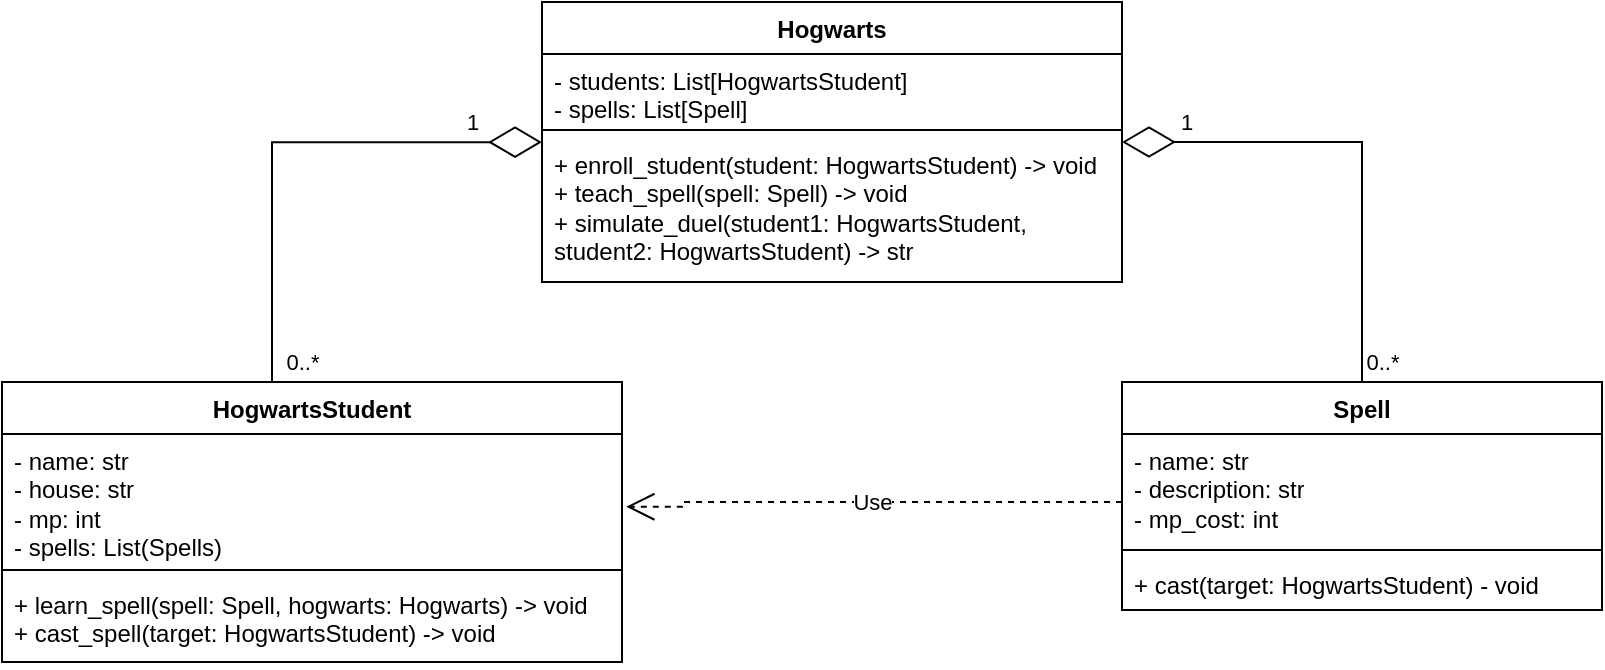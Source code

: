 <mxfile version="26.0.9">
  <diagram name="Страница — 1" id="KtgKwt1HHfoGlmybZ1kl">
    <mxGraphModel dx="1050" dy="629" grid="1" gridSize="10" guides="1" tooltips="1" connect="1" arrows="1" fold="1" page="1" pageScale="1" pageWidth="827" pageHeight="1169" math="0" shadow="0">
      <root>
        <mxCell id="0" />
        <mxCell id="1" parent="0" />
        <mxCell id="2H7cSJI9YiODnvcz6EyT-1" value="HogwartsStudent" style="swimlane;fontStyle=1;align=center;verticalAlign=top;childLayout=stackLayout;horizontal=1;startSize=26;horizontalStack=0;resizeParent=1;resizeParentMax=0;resizeLast=0;collapsible=1;marginBottom=0;whiteSpace=wrap;html=1;" vertex="1" parent="1">
          <mxGeometry x="10" y="200" width="310" height="140" as="geometry" />
        </mxCell>
        <mxCell id="2H7cSJI9YiODnvcz6EyT-2" value="- name: str&lt;div&gt;- house: str&lt;/div&gt;&lt;div&gt;- mp: int&lt;/div&gt;&lt;div&gt;- spells: List(Spells)&lt;/div&gt;" style="text;strokeColor=none;fillColor=none;align=left;verticalAlign=top;spacingLeft=4;spacingRight=4;overflow=hidden;rotatable=0;points=[[0,0.5],[1,0.5]];portConstraint=eastwest;whiteSpace=wrap;html=1;" vertex="1" parent="2H7cSJI9YiODnvcz6EyT-1">
          <mxGeometry y="26" width="310" height="64" as="geometry" />
        </mxCell>
        <mxCell id="2H7cSJI9YiODnvcz6EyT-3" value="" style="line;strokeWidth=1;fillColor=none;align=left;verticalAlign=middle;spacingTop=-1;spacingLeft=3;spacingRight=3;rotatable=0;labelPosition=right;points=[];portConstraint=eastwest;strokeColor=inherit;" vertex="1" parent="2H7cSJI9YiODnvcz6EyT-1">
          <mxGeometry y="90" width="310" height="8" as="geometry" />
        </mxCell>
        <mxCell id="2H7cSJI9YiODnvcz6EyT-4" value="+ learn_spell(spell: Spell, hogwarts: Hogwarts) -&amp;gt; void&lt;div&gt;+ cast_spell(target: HogwartsStudent) -&amp;gt; void&lt;/div&gt;" style="text;strokeColor=none;fillColor=none;align=left;verticalAlign=top;spacingLeft=4;spacingRight=4;overflow=hidden;rotatable=0;points=[[0,0.5],[1,0.5]];portConstraint=eastwest;whiteSpace=wrap;html=1;" vertex="1" parent="2H7cSJI9YiODnvcz6EyT-1">
          <mxGeometry y="98" width="310" height="42" as="geometry" />
        </mxCell>
        <mxCell id="2H7cSJI9YiODnvcz6EyT-5" value="Spell" style="swimlane;fontStyle=1;align=center;verticalAlign=top;childLayout=stackLayout;horizontal=1;startSize=26;horizontalStack=0;resizeParent=1;resizeParentMax=0;resizeLast=0;collapsible=1;marginBottom=0;whiteSpace=wrap;html=1;" vertex="1" parent="1">
          <mxGeometry x="570" y="200" width="240" height="114" as="geometry" />
        </mxCell>
        <mxCell id="2H7cSJI9YiODnvcz6EyT-6" value="- name: str&lt;div&gt;- description: str&lt;/div&gt;&lt;div&gt;- mp_cost: int&lt;/div&gt;" style="text;strokeColor=none;fillColor=none;align=left;verticalAlign=top;spacingLeft=4;spacingRight=4;overflow=hidden;rotatable=0;points=[[0,0.5],[1,0.5]];portConstraint=eastwest;whiteSpace=wrap;html=1;" vertex="1" parent="2H7cSJI9YiODnvcz6EyT-5">
          <mxGeometry y="26" width="240" height="54" as="geometry" />
        </mxCell>
        <mxCell id="2H7cSJI9YiODnvcz6EyT-7" value="" style="line;strokeWidth=1;fillColor=none;align=left;verticalAlign=middle;spacingTop=-1;spacingLeft=3;spacingRight=3;rotatable=0;labelPosition=right;points=[];portConstraint=eastwest;strokeColor=inherit;" vertex="1" parent="2H7cSJI9YiODnvcz6EyT-5">
          <mxGeometry y="80" width="240" height="8" as="geometry" />
        </mxCell>
        <mxCell id="2H7cSJI9YiODnvcz6EyT-8" value="+ cast(target: HogwartsStudent) - void" style="text;strokeColor=none;fillColor=none;align=left;verticalAlign=top;spacingLeft=4;spacingRight=4;overflow=hidden;rotatable=0;points=[[0,0.5],[1,0.5]];portConstraint=eastwest;whiteSpace=wrap;html=1;" vertex="1" parent="2H7cSJI9YiODnvcz6EyT-5">
          <mxGeometry y="88" width="240" height="26" as="geometry" />
        </mxCell>
        <mxCell id="2H7cSJI9YiODnvcz6EyT-9" value="Hogwarts" style="swimlane;fontStyle=1;align=center;verticalAlign=top;childLayout=stackLayout;horizontal=1;startSize=26;horizontalStack=0;resizeParent=1;resizeParentMax=0;resizeLast=0;collapsible=1;marginBottom=0;whiteSpace=wrap;html=1;" vertex="1" parent="1">
          <mxGeometry x="280" y="10" width="290" height="140" as="geometry" />
        </mxCell>
        <mxCell id="2H7cSJI9YiODnvcz6EyT-10" value="- students: List[HogwartsStudent]&lt;div&gt;- spells: List[Spell]&lt;/div&gt;" style="text;strokeColor=none;fillColor=none;align=left;verticalAlign=top;spacingLeft=4;spacingRight=4;overflow=hidden;rotatable=0;points=[[0,0.5],[1,0.5]];portConstraint=eastwest;whiteSpace=wrap;html=1;" vertex="1" parent="2H7cSJI9YiODnvcz6EyT-9">
          <mxGeometry y="26" width="290" height="34" as="geometry" />
        </mxCell>
        <mxCell id="2H7cSJI9YiODnvcz6EyT-11" value="" style="line;strokeWidth=1;fillColor=none;align=left;verticalAlign=middle;spacingTop=-1;spacingLeft=3;spacingRight=3;rotatable=0;labelPosition=right;points=[];portConstraint=eastwest;strokeColor=inherit;" vertex="1" parent="2H7cSJI9YiODnvcz6EyT-9">
          <mxGeometry y="60" width="290" height="8" as="geometry" />
        </mxCell>
        <mxCell id="2H7cSJI9YiODnvcz6EyT-12" value="+ enroll_student(student: HogwartsStudent) -&amp;gt; void&lt;div&gt;+ teach_spell(spell: Spell) -&amp;gt; void&lt;/div&gt;&lt;div&gt;+ simulate_duel(student1: HogwartsStudent, student2: HogwartsStudent) -&amp;gt; str&lt;/div&gt;" style="text;strokeColor=none;fillColor=none;align=left;verticalAlign=top;spacingLeft=4;spacingRight=4;overflow=hidden;rotatable=0;points=[[0,0.5],[1,0.5]];portConstraint=eastwest;whiteSpace=wrap;html=1;" vertex="1" parent="2H7cSJI9YiODnvcz6EyT-9">
          <mxGeometry y="68" width="290" height="72" as="geometry" />
        </mxCell>
        <mxCell id="2H7cSJI9YiODnvcz6EyT-13" value="" style="endArrow=diamondThin;endFill=0;endSize=24;html=1;rounded=0;exitX=0.5;exitY=0;exitDx=0;exitDy=0;edgeStyle=orthogonalEdgeStyle;entryX=0;entryY=0.029;entryDx=0;entryDy=0;entryPerimeter=0;" edge="1" parent="1" source="2H7cSJI9YiODnvcz6EyT-1" target="2H7cSJI9YiODnvcz6EyT-12">
          <mxGeometry width="160" relative="1" as="geometry">
            <mxPoint x="110" y="79.58" as="sourcePoint" />
            <mxPoint x="279" y="80" as="targetPoint" />
            <Array as="points">
              <mxPoint x="145" y="80" />
            </Array>
          </mxGeometry>
        </mxCell>
        <mxCell id="2H7cSJI9YiODnvcz6EyT-14" value="1" style="edgeLabel;html=1;align=center;verticalAlign=middle;resizable=0;points=[];" vertex="1" connectable="0" parent="2H7cSJI9YiODnvcz6EyT-13">
          <mxGeometry x="0.741" relative="1" as="geometry">
            <mxPoint y="-10" as="offset" />
          </mxGeometry>
        </mxCell>
        <mxCell id="2H7cSJI9YiODnvcz6EyT-15" value="0..*" style="edgeLabel;html=1;align=center;verticalAlign=middle;resizable=0;points=[];" vertex="1" connectable="0" parent="2H7cSJI9YiODnvcz6EyT-13">
          <mxGeometry x="-0.834" relative="1" as="geometry">
            <mxPoint x="15" y="-7" as="offset" />
          </mxGeometry>
        </mxCell>
        <mxCell id="2H7cSJI9YiODnvcz6EyT-16" value="" style="endArrow=diamondThin;endFill=0;endSize=24;html=1;rounded=0;exitX=0.5;exitY=0;exitDx=0;exitDy=0;entryX=1;entryY=0.5;entryDx=0;entryDy=0;edgeStyle=orthogonalEdgeStyle;" edge="1" parent="1" source="2H7cSJI9YiODnvcz6EyT-5" target="2H7cSJI9YiODnvcz6EyT-9">
          <mxGeometry width="160" relative="1" as="geometry">
            <mxPoint x="580" y="130" as="sourcePoint" />
            <mxPoint x="650" y="70" as="targetPoint" />
          </mxGeometry>
        </mxCell>
        <mxCell id="2H7cSJI9YiODnvcz6EyT-17" value="1" style="edgeLabel;html=1;align=center;verticalAlign=middle;resizable=0;points=[];" vertex="1" connectable="0" parent="2H7cSJI9YiODnvcz6EyT-16">
          <mxGeometry x="0.733" y="1" relative="1" as="geometry">
            <mxPoint y="-11" as="offset" />
          </mxGeometry>
        </mxCell>
        <mxCell id="2H7cSJI9YiODnvcz6EyT-18" value="0..*" style="edgeLabel;html=1;align=center;verticalAlign=middle;resizable=0;points=[];" vertex="1" connectable="0" parent="2H7cSJI9YiODnvcz6EyT-16">
          <mxGeometry x="-0.849" y="-1" relative="1" as="geometry">
            <mxPoint x="9" y="8" as="offset" />
          </mxGeometry>
        </mxCell>
        <mxCell id="2H7cSJI9YiODnvcz6EyT-19" value="Use" style="endArrow=open;endSize=12;dashed=1;html=1;rounded=0;exitX=0;exitY=0.63;exitDx=0;exitDy=0;exitPerimeter=0;edgeStyle=orthogonalEdgeStyle;entryX=1.007;entryY=0.568;entryDx=0;entryDy=0;entryPerimeter=0;" edge="1" parent="1" source="2H7cSJI9YiODnvcz6EyT-6" target="2H7cSJI9YiODnvcz6EyT-2">
          <mxGeometry width="160" relative="1" as="geometry">
            <mxPoint x="300" y="280" as="sourcePoint" />
            <mxPoint x="350" y="270" as="targetPoint" />
            <Array as="points">
              <mxPoint x="350" y="260" />
              <mxPoint x="350" y="262" />
            </Array>
          </mxGeometry>
        </mxCell>
      </root>
    </mxGraphModel>
  </diagram>
</mxfile>
